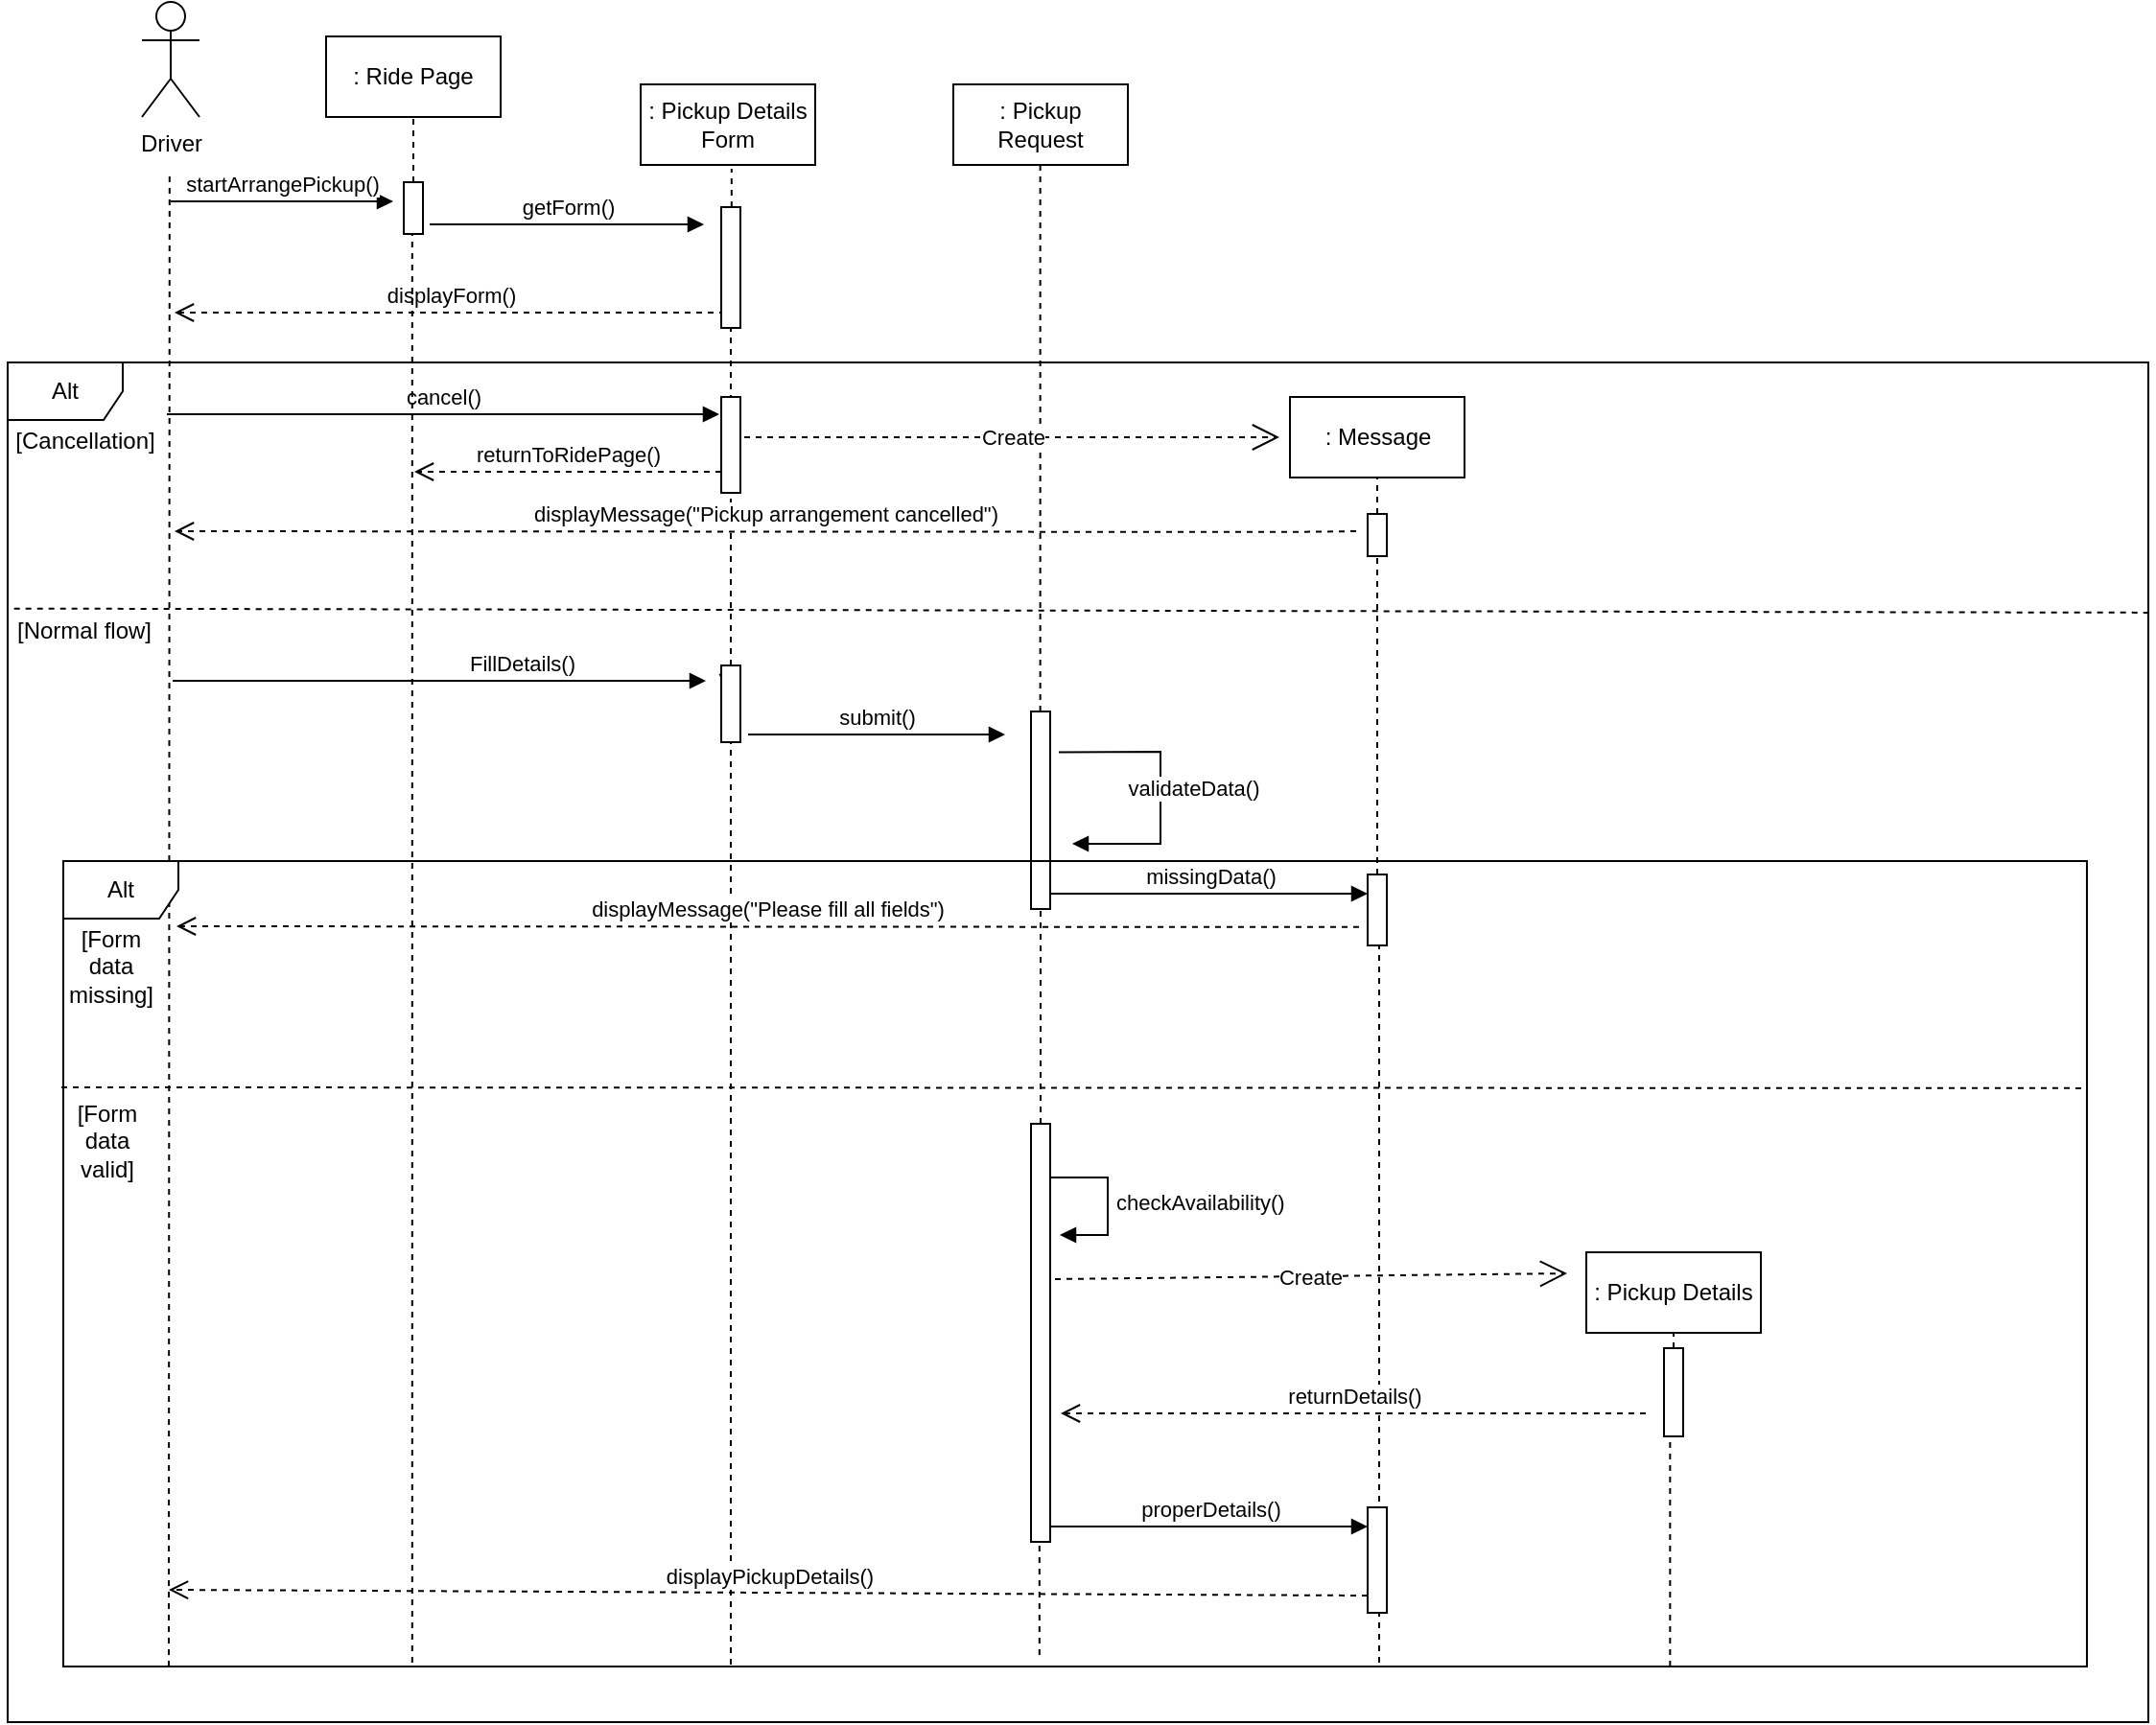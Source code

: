 <mxfile version="26.2.14">
  <diagram name="Page-1" id="2YBvvXClWsGukQMizWep">
    <mxGraphModel dx="1042" dy="578" grid="0" gridSize="10" guides="1" tooltips="1" connect="1" arrows="1" fold="1" page="0" pageScale="1" pageWidth="850" pageHeight="1100" background="none" math="0" shadow="0">
      <root>
        <mxCell id="0" />
        <mxCell id="1" parent="0" />
        <mxCell id="fQcYbc_jI2bmJIxMiMPl-1" value="Driver" style="shape=umlActor;verticalLabelPosition=bottom;verticalAlign=top;html=1;" parent="1" vertex="1">
          <mxGeometry x="398" y="35" width="30" height="60" as="geometry" />
        </mxCell>
        <mxCell id="fQcYbc_jI2bmJIxMiMPl-3" value="" style="endArrow=none;dashed=1;html=1;rounded=0;" parent="1" edge="1">
          <mxGeometry width="50" height="50" relative="1" as="geometry">
            <mxPoint x="412" y="903" as="sourcePoint" />
            <mxPoint x="412.41" y="123" as="targetPoint" />
          </mxGeometry>
        </mxCell>
        <mxCell id="fQcYbc_jI2bmJIxMiMPl-6" value=": Ride Page" style="html=1;whiteSpace=wrap;" parent="1" vertex="1">
          <mxGeometry x="494" y="53" width="91" height="42" as="geometry" />
        </mxCell>
        <mxCell id="fQcYbc_jI2bmJIxMiMPl-8" value=": Pickup Details Form" style="html=1;whiteSpace=wrap;" parent="1" vertex="1">
          <mxGeometry x="658" y="78" width="91" height="42" as="geometry" />
        </mxCell>
        <mxCell id="fQcYbc_jI2bmJIxMiMPl-9" value=": Pickup Request" style="html=1;whiteSpace=wrap;" parent="1" vertex="1">
          <mxGeometry x="821" y="78" width="91" height="42" as="geometry" />
        </mxCell>
        <mxCell id="fQcYbc_jI2bmJIxMiMPl-10" value=":&amp;nbsp;&lt;span style=&quot;background-color: transparent; color: light-dark(rgb(0, 0, 0), rgb(255, 255, 255));&quot;&gt;Message&lt;/span&gt;" style="html=1;whiteSpace=wrap;" parent="1" vertex="1">
          <mxGeometry x="996.5" y="241" width="91" height="42" as="geometry" />
        </mxCell>
        <mxCell id="fQcYbc_jI2bmJIxMiMPl-14" value="" style="endArrow=none;dashed=1;html=1;rounded=0;entryX=0.5;entryY=1;entryDx=0;entryDy=0;" parent="1" source="fQcYbc_jI2bmJIxMiMPl-39" target="fQcYbc_jI2bmJIxMiMPl-6" edge="1">
          <mxGeometry width="50" height="50" relative="1" as="geometry">
            <mxPoint x="538.91" y="901" as="sourcePoint" />
            <mxPoint x="539.32" y="121" as="targetPoint" />
          </mxGeometry>
        </mxCell>
        <mxCell id="fQcYbc_jI2bmJIxMiMPl-15" value="" style="endArrow=none;dashed=1;html=1;rounded=0;" parent="1" source="fQcYbc_jI2bmJIxMiMPl-23" edge="1">
          <mxGeometry width="50" height="50" relative="1" as="geometry">
            <mxPoint x="705" y="902" as="sourcePoint" />
            <mxPoint x="705.41" y="122" as="targetPoint" />
          </mxGeometry>
        </mxCell>
        <mxCell id="fQcYbc_jI2bmJIxMiMPl-16" value="" style="endArrow=none;dashed=1;html=1;rounded=0;" parent="1" source="fQcYbc_jI2bmJIxMiMPl-43" edge="1">
          <mxGeometry width="50" height="50" relative="1" as="geometry">
            <mxPoint x="865.91" y="897" as="sourcePoint" />
            <mxPoint x="866.32" y="117" as="targetPoint" />
          </mxGeometry>
        </mxCell>
        <mxCell id="fQcYbc_jI2bmJIxMiMPl-17" value="" style="endArrow=none;dashed=1;html=1;rounded=0;entryX=0.5;entryY=1;entryDx=0;entryDy=0;" parent="1" source="fQcYbc_jI2bmJIxMiMPl-33" target="fQcYbc_jI2bmJIxMiMPl-10" edge="1">
          <mxGeometry width="50" height="50" relative="1" as="geometry">
            <mxPoint x="1042.91" y="908" as="sourcePoint" />
            <mxPoint x="1046" y="294" as="targetPoint" />
          </mxGeometry>
        </mxCell>
        <mxCell id="fQcYbc_jI2bmJIxMiMPl-21" value="startArrangePickup()" style="html=1;verticalAlign=bottom;endArrow=block;curved=0;rounded=0;" parent="1" edge="1">
          <mxGeometry width="80" relative="1" as="geometry">
            <mxPoint x="413" y="139" as="sourcePoint" />
            <mxPoint x="529" y="139" as="targetPoint" />
          </mxGeometry>
        </mxCell>
        <mxCell id="fQcYbc_jI2bmJIxMiMPl-22" value="displayForm()" style="html=1;verticalAlign=bottom;endArrow=open;dashed=1;endSize=8;curved=0;rounded=0;" parent="1" edge="1">
          <mxGeometry relative="1" as="geometry">
            <mxPoint x="702" y="197" as="sourcePoint" />
            <mxPoint x="415" y="197" as="targetPoint" />
            <Array as="points">
              <mxPoint x="661" y="197" />
            </Array>
          </mxGeometry>
        </mxCell>
        <mxCell id="fQcYbc_jI2bmJIxMiMPl-24" value="" style="endArrow=none;dashed=1;html=1;rounded=0;" parent="1" source="fQcYbc_jI2bmJIxMiMPl-36" target="fQcYbc_jI2bmJIxMiMPl-23" edge="1">
          <mxGeometry width="50" height="50" relative="1" as="geometry">
            <mxPoint x="705" y="902" as="sourcePoint" />
            <mxPoint x="705.41" y="122" as="targetPoint" />
          </mxGeometry>
        </mxCell>
        <mxCell id="fQcYbc_jI2bmJIxMiMPl-23" value="" style="html=1;points=[[0,0,0,0,5],[0,1,0,0,-5],[1,0,0,0,5],[1,1,0,0,-5]];perimeter=orthogonalPerimeter;outlineConnect=0;targetShapes=umlLifeline;portConstraint=eastwest;newEdgeStyle={&quot;curved&quot;:0,&quot;rounded&quot;:0};" parent="1" vertex="1">
          <mxGeometry x="700" y="142" width="10" height="63" as="geometry" />
        </mxCell>
        <mxCell id="fQcYbc_jI2bmJIxMiMPl-28" value="cancel()" style="html=1;verticalAlign=bottom;endArrow=block;curved=0;rounded=0;" parent="1" edge="1">
          <mxGeometry width="80" relative="1" as="geometry">
            <mxPoint x="411" y="250" as="sourcePoint" />
            <mxPoint x="699" y="250" as="targetPoint" />
          </mxGeometry>
        </mxCell>
        <mxCell id="fQcYbc_jI2bmJIxMiMPl-29" value="returnToRidePage()" style="html=1;verticalAlign=bottom;endArrow=open;dashed=1;endSize=8;curved=0;rounded=0;" parent="1" edge="1">
          <mxGeometry relative="1" as="geometry">
            <mxPoint x="700" y="280" as="sourcePoint" />
            <mxPoint x="540" y="280" as="targetPoint" />
            <Array as="points">
              <mxPoint x="659" y="280" />
            </Array>
          </mxGeometry>
        </mxCell>
        <mxCell id="fQcYbc_jI2bmJIxMiMPl-30" value="" style="html=1;points=[[0,0,0,0,5],[0,1,0,0,-5],[1,0,0,0,5],[1,1,0,0,-5]];perimeter=orthogonalPerimeter;outlineConnect=0;targetShapes=umlLifeline;portConstraint=eastwest;newEdgeStyle={&quot;curved&quot;:0,&quot;rounded&quot;:0};" parent="1" vertex="1">
          <mxGeometry x="700" y="241" width="10" height="50" as="geometry" />
        </mxCell>
        <mxCell id="fQcYbc_jI2bmJIxMiMPl-31" value="FillDetails()" style="html=1;verticalAlign=bottom;endArrow=block;curved=0;rounded=0;" parent="1" source="fQcYbc_jI2bmJIxMiMPl-36" edge="1">
          <mxGeometry x="0.048" y="-107" width="80" relative="1" as="geometry">
            <mxPoint x="415" y="394" as="sourcePoint" />
            <mxPoint x="703" y="394" as="targetPoint" />
            <mxPoint as="offset" />
          </mxGeometry>
        </mxCell>
        <mxCell id="fQcYbc_jI2bmJIxMiMPl-32" value="Create" style="endArrow=open;endSize=12;dashed=1;html=1;rounded=0;" parent="1" edge="1">
          <mxGeometry width="160" relative="1" as="geometry">
            <mxPoint x="712" y="262" as="sourcePoint" />
            <mxPoint x="991" y="262" as="targetPoint" />
          </mxGeometry>
        </mxCell>
        <mxCell id="fQcYbc_jI2bmJIxMiMPl-34" value="" style="endArrow=none;dashed=1;html=1;rounded=0;" parent="1" source="fQcYbc_jI2bmJIxMiMPl-54" target="fQcYbc_jI2bmJIxMiMPl-33" edge="1">
          <mxGeometry width="50" height="50" relative="1" as="geometry">
            <mxPoint x="1042.91" y="908" as="sourcePoint" />
            <mxPoint x="1046" y="294" as="targetPoint" />
          </mxGeometry>
        </mxCell>
        <mxCell id="fQcYbc_jI2bmJIxMiMPl-33" value="" style="html=1;points=[[0,0,0,0,5],[0,1,0,0,-5],[1,0,0,0,5],[1,1,0,0,-5]];perimeter=orthogonalPerimeter;outlineConnect=0;targetShapes=umlLifeline;portConstraint=eastwest;newEdgeStyle={&quot;curved&quot;:0,&quot;rounded&quot;:0};" parent="1" vertex="1">
          <mxGeometry x="1037" y="302" width="10" height="22" as="geometry" />
        </mxCell>
        <mxCell id="fQcYbc_jI2bmJIxMiMPl-35" value="displayMessage(&quot;Pickup arrangement cancelled&quot;)" style="html=1;verticalAlign=bottom;endArrow=open;dashed=1;endSize=8;curved=0;rounded=0;" parent="1" edge="1">
          <mxGeometry x="0.001" relative="1" as="geometry">
            <mxPoint x="1031" y="311" as="sourcePoint" />
            <mxPoint x="415" y="311" as="targetPoint" />
            <Array as="points">
              <mxPoint x="999" y="311.41" />
            </Array>
            <mxPoint as="offset" />
          </mxGeometry>
        </mxCell>
        <mxCell id="fQcYbc_jI2bmJIxMiMPl-37" value="" style="endArrow=none;dashed=1;html=1;rounded=0;" parent="1" target="fQcYbc_jI2bmJIxMiMPl-36" edge="1">
          <mxGeometry width="50" height="50" relative="1" as="geometry">
            <mxPoint x="705" y="902" as="sourcePoint" />
            <mxPoint x="705" y="205" as="targetPoint" />
          </mxGeometry>
        </mxCell>
        <mxCell id="fQcYbc_jI2bmJIxMiMPl-38" value="" style="html=1;verticalAlign=bottom;endArrow=block;curved=0;rounded=0;" parent="1" edge="1">
          <mxGeometry width="80" relative="1" as="geometry">
            <mxPoint x="414" y="389" as="sourcePoint" />
            <mxPoint x="692" y="389" as="targetPoint" />
          </mxGeometry>
        </mxCell>
        <mxCell id="fQcYbc_jI2bmJIxMiMPl-36" value="" style="html=1;points=[[0,0,0,0,5],[0,1,0,0,-5],[1,0,0,0,5],[1,1,0,0,-5]];perimeter=orthogonalPerimeter;outlineConnect=0;targetShapes=umlLifeline;portConstraint=eastwest;newEdgeStyle={&quot;curved&quot;:0,&quot;rounded&quot;:0};" parent="1" vertex="1">
          <mxGeometry x="700" y="381" width="10" height="40" as="geometry" />
        </mxCell>
        <mxCell id="fQcYbc_jI2bmJIxMiMPl-40" value="" style="endArrow=none;dashed=1;html=1;rounded=0;" parent="1" target="fQcYbc_jI2bmJIxMiMPl-39" edge="1">
          <mxGeometry width="50" height="50" relative="1" as="geometry">
            <mxPoint x="538.91" y="901" as="sourcePoint" />
            <mxPoint x="539.32" y="121" as="targetPoint" />
          </mxGeometry>
        </mxCell>
        <mxCell id="fQcYbc_jI2bmJIxMiMPl-39" value="" style="html=1;points=[[0,0,0,0,5],[0,1,0,0,-5],[1,0,0,0,5],[1,1,0,0,-5]];perimeter=orthogonalPerimeter;outlineConnect=0;targetShapes=umlLifeline;portConstraint=eastwest;newEdgeStyle={&quot;curved&quot;:0,&quot;rounded&quot;:0};" parent="1" vertex="1">
          <mxGeometry x="534.5" y="129" width="10" height="27" as="geometry" />
        </mxCell>
        <mxCell id="fQcYbc_jI2bmJIxMiMPl-41" value="getForm()" style="html=1;verticalAlign=bottom;endArrow=block;curved=0;rounded=0;" parent="1" edge="1">
          <mxGeometry width="80" relative="1" as="geometry">
            <mxPoint x="548" y="151" as="sourcePoint" />
            <mxPoint x="691" y="151" as="targetPoint" />
          </mxGeometry>
        </mxCell>
        <mxCell id="fQcYbc_jI2bmJIxMiMPl-42" value="submit()" style="html=1;verticalAlign=bottom;endArrow=block;curved=0;rounded=0;" parent="1" edge="1">
          <mxGeometry width="80" relative="1" as="geometry">
            <mxPoint x="714" y="417" as="sourcePoint" />
            <mxPoint x="848" y="417" as="targetPoint" />
          </mxGeometry>
        </mxCell>
        <mxCell id="fQcYbc_jI2bmJIxMiMPl-44" value="" style="endArrow=none;dashed=1;html=1;rounded=0;" parent="1" source="fQcYbc_jI2bmJIxMiMPl-58" target="fQcYbc_jI2bmJIxMiMPl-43" edge="1">
          <mxGeometry width="50" height="50" relative="1" as="geometry">
            <mxPoint x="865.91" y="897" as="sourcePoint" />
            <mxPoint x="866.32" y="117" as="targetPoint" />
          </mxGeometry>
        </mxCell>
        <mxCell id="fQcYbc_jI2bmJIxMiMPl-43" value="" style="html=1;points=[[0,0,0,0,5],[0,1,0,0,-5],[1,0,0,0,5],[1,1,0,0,-5]];perimeter=orthogonalPerimeter;outlineConnect=0;targetShapes=umlLifeline;portConstraint=eastwest;newEdgeStyle={&quot;curved&quot;:0,&quot;rounded&quot;:0};" parent="1" vertex="1">
          <mxGeometry x="861.5" y="405" width="10" height="103" as="geometry" />
        </mxCell>
        <mxCell id="fQcYbc_jI2bmJIxMiMPl-45" value="validateData()" style="html=1;verticalAlign=bottom;endArrow=block;curved=0;rounded=0;" parent="1" edge="1">
          <mxGeometry x="0.102" y="17" width="80" relative="1" as="geometry">
            <mxPoint x="876" y="426.29" as="sourcePoint" />
            <mxPoint x="883" y="474" as="targetPoint" />
            <Array as="points">
              <mxPoint x="929" y="426" />
              <mxPoint x="929" y="458" />
              <mxPoint x="929" y="474" />
            </Array>
            <mxPoint as="offset" />
          </mxGeometry>
        </mxCell>
        <mxCell id="fQcYbc_jI2bmJIxMiMPl-49" value="" style="endArrow=none;dashed=1;html=1;rounded=0;" parent="1" source="fQcYbc_jI2bmJIxMiMPl-62" target="fQcYbc_jI2bmJIxMiMPl-11" edge="1">
          <mxGeometry width="50" height="50" relative="1" as="geometry">
            <mxPoint x="1193.91" y="1149" as="sourcePoint" />
            <mxPoint x="1194.32" y="369" as="targetPoint" />
          </mxGeometry>
        </mxCell>
        <mxCell id="fQcYbc_jI2bmJIxMiMPl-11" value=": Pickup Details" style="html=1;whiteSpace=wrap;" parent="1" vertex="1">
          <mxGeometry x="1151" y="687" width="91" height="42" as="geometry" />
        </mxCell>
        <mxCell id="fQcYbc_jI2bmJIxMiMPl-55" value="" style="endArrow=none;dashed=1;html=1;rounded=0;" parent="1" target="fQcYbc_jI2bmJIxMiMPl-54" edge="1">
          <mxGeometry width="50" height="50" relative="1" as="geometry">
            <mxPoint x="1043" y="901" as="sourcePoint" />
            <mxPoint x="1043" y="323" as="targetPoint" />
          </mxGeometry>
        </mxCell>
        <mxCell id="fQcYbc_jI2bmJIxMiMPl-54" value="" style="html=1;points=[[0,0,0,0,5],[0,1,0,0,-5],[1,0,0,0,5],[1,1,0,0,-5]];perimeter=orthogonalPerimeter;outlineConnect=0;targetShapes=umlLifeline;portConstraint=eastwest;newEdgeStyle={&quot;curved&quot;:0,&quot;rounded&quot;:0};" parent="1" vertex="1">
          <mxGeometry x="1037" y="490" width="10" height="37" as="geometry" />
        </mxCell>
        <mxCell id="fQcYbc_jI2bmJIxMiMPl-56" value="displayMessage(&quot;Please fill all fields&quot;)" style="html=1;verticalAlign=bottom;endArrow=open;dashed=1;endSize=8;curved=0;rounded=0;" parent="1" edge="1">
          <mxGeometry relative="1" as="geometry">
            <mxPoint x="1032.5" y="517.41" as="sourcePoint" />
            <mxPoint x="416" y="517" as="targetPoint" />
            <Array as="points">
              <mxPoint x="991.5" y="517.41" />
            </Array>
          </mxGeometry>
        </mxCell>
        <mxCell id="fQcYbc_jI2bmJIxMiMPl-59" value="" style="endArrow=none;dashed=1;html=1;rounded=0;" parent="1" target="fQcYbc_jI2bmJIxMiMPl-58" edge="1">
          <mxGeometry width="50" height="50" relative="1" as="geometry">
            <mxPoint x="865.91" y="897" as="sourcePoint" />
            <mxPoint x="866" y="554" as="targetPoint" />
          </mxGeometry>
        </mxCell>
        <mxCell id="fQcYbc_jI2bmJIxMiMPl-58" value="" style="html=1;points=[[0,0,0,0,5],[0,1,0,0,-5],[1,0,0,0,5],[1,1,0,0,-5]];perimeter=orthogonalPerimeter;outlineConnect=0;targetShapes=umlLifeline;portConstraint=eastwest;newEdgeStyle={&quot;curved&quot;:0,&quot;rounded&quot;:0};" parent="1" vertex="1">
          <mxGeometry x="861.5" y="620" width="10" height="218" as="geometry" />
        </mxCell>
        <mxCell id="fQcYbc_jI2bmJIxMiMPl-60" value="Create" style="endArrow=open;endSize=12;dashed=1;html=1;rounded=0;" parent="1" edge="1">
          <mxGeometry width="160" relative="1" as="geometry">
            <mxPoint x="874" y="701" as="sourcePoint" />
            <mxPoint x="1141" y="698" as="targetPoint" />
          </mxGeometry>
        </mxCell>
        <mxCell id="fQcYbc_jI2bmJIxMiMPl-61" value="returnDetails()" style="html=1;verticalAlign=bottom;endArrow=open;dashed=1;endSize=8;curved=0;rounded=0;" parent="1" edge="1">
          <mxGeometry relative="1" as="geometry">
            <mxPoint x="1182" y="771" as="sourcePoint" />
            <mxPoint x="877" y="771" as="targetPoint" />
            <Array as="points">
              <mxPoint x="1141" y="771" />
            </Array>
          </mxGeometry>
        </mxCell>
        <mxCell id="fQcYbc_jI2bmJIxMiMPl-63" value="" style="endArrow=none;dashed=1;html=1;rounded=0;exitX=0.794;exitY=1;exitDx=0;exitDy=0;exitPerimeter=0;" parent="1" source="fQcYbc_jI2bmJIxMiMPl-65" target="fQcYbc_jI2bmJIxMiMPl-62" edge="1">
          <mxGeometry width="50" height="50" relative="1" as="geometry">
            <mxPoint x="1193.91" y="1149" as="sourcePoint" />
            <mxPoint x="1196" y="729" as="targetPoint" />
          </mxGeometry>
        </mxCell>
        <mxCell id="fQcYbc_jI2bmJIxMiMPl-62" value="" style="html=1;points=[[0,0,0,0,5],[0,1,0,0,-5],[1,0,0,0,5],[1,1,0,0,-5]];perimeter=orthogonalPerimeter;outlineConnect=0;targetShapes=umlLifeline;portConstraint=eastwest;newEdgeStyle={&quot;curved&quot;:0,&quot;rounded&quot;:0};" parent="1" vertex="1">
          <mxGeometry x="1191.5" y="737" width="10" height="46" as="geometry" />
        </mxCell>
        <mxCell id="fQcYbc_jI2bmJIxMiMPl-65" value="Alt" style="shape=umlFrame;whiteSpace=wrap;html=1;pointerEvents=0;" parent="1" vertex="1">
          <mxGeometry x="357" y="483" width="1055" height="420" as="geometry" />
        </mxCell>
        <mxCell id="fQcYbc_jI2bmJIxMiMPl-66" value="Alt" style="shape=umlFrame;whiteSpace=wrap;html=1;pointerEvents=0;" parent="1" vertex="1">
          <mxGeometry x="328" y="223" width="1116" height="709" as="geometry" />
        </mxCell>
        <mxCell id="fQcYbc_jI2bmJIxMiMPl-67" value="[Cancellation]" style="text;html=1;align=center;verticalAlign=middle;whiteSpace=wrap;rounded=0;" parent="1" vertex="1">
          <mxGeometry x="349" y="252" width="39" height="23" as="geometry" />
        </mxCell>
        <mxCell id="fQcYbc_jI2bmJIxMiMPl-68" value="[Form data missing]" style="text;html=1;align=center;verticalAlign=middle;whiteSpace=wrap;rounded=0;" parent="1" vertex="1">
          <mxGeometry x="353" y="532" width="57.5" height="12" as="geometry" />
        </mxCell>
        <mxCell id="fQcYbc_jI2bmJIxMiMPl-70" value="" style="html=1;points=[[0,0,0,0,5],[0,1,0,0,-5],[1,0,0,0,5],[1,1,0,0,-5]];perimeter=orthogonalPerimeter;outlineConnect=0;targetShapes=umlLifeline;portConstraint=eastwest;newEdgeStyle={&quot;curved&quot;:0,&quot;rounded&quot;:0};" parent="1" vertex="1">
          <mxGeometry x="1037" y="820" width="10" height="55" as="geometry" />
        </mxCell>
        <mxCell id="fQcYbc_jI2bmJIxMiMPl-73" value="" style="endArrow=none;dashed=1;html=1;rounded=0;entryX=1;entryY=0.282;entryDx=0;entryDy=0;entryPerimeter=0;" parent="1" target="fQcYbc_jI2bmJIxMiMPl-65" edge="1">
          <mxGeometry width="50" height="50" relative="1" as="geometry">
            <mxPoint x="356" y="601" as="sourcePoint" />
            <mxPoint x="410.5" y="568" as="targetPoint" />
          </mxGeometry>
        </mxCell>
        <mxCell id="fQcYbc_jI2bmJIxMiMPl-74" value="[Form data valid]" style="text;html=1;align=center;verticalAlign=middle;whiteSpace=wrap;rounded=0;" parent="1" vertex="1">
          <mxGeometry x="357" y="623" width="46" height="12" as="geometry" />
        </mxCell>
        <mxCell id="fQcYbc_jI2bmJIxMiMPl-76" value="displayPickupDetails()" style="html=1;verticalAlign=bottom;endArrow=open;dashed=1;endSize=8;curved=0;rounded=0;" parent="1" edge="1">
          <mxGeometry relative="1" as="geometry">
            <mxPoint x="1037" y="866" as="sourcePoint" />
            <mxPoint x="412" y="863" as="targetPoint" />
          </mxGeometry>
        </mxCell>
        <mxCell id="fQcYbc_jI2bmJIxMiMPl-77" value="" style="endArrow=none;dashed=1;html=1;rounded=0;exitX=0.003;exitY=0.181;exitDx=0;exitDy=0;exitPerimeter=0;entryX=1.001;entryY=0.184;entryDx=0;entryDy=0;entryPerimeter=0;" parent="1" source="fQcYbc_jI2bmJIxMiMPl-66" target="fQcYbc_jI2bmJIxMiMPl-66" edge="1">
          <mxGeometry width="50" height="50" relative="1" as="geometry">
            <mxPoint x="865" y="533" as="sourcePoint" />
            <mxPoint x="915" y="483" as="targetPoint" />
          </mxGeometry>
        </mxCell>
        <mxCell id="fQcYbc_jI2bmJIxMiMPl-78" value="[Normal&amp;nbsp;&lt;span style=&quot;background-color: transparent; color: light-dark(rgb(0, 0, 0), rgb(255, 255, 255));&quot;&gt;flow]&lt;/span&gt;" style="text;html=1;align=center;verticalAlign=middle;whiteSpace=wrap;rounded=0;" parent="1" vertex="1">
          <mxGeometry x="324" y="358" width="88" height="9" as="geometry" />
        </mxCell>
        <mxCell id="fQcYbc_jI2bmJIxMiMPl-83" value="missingData()" style="html=1;verticalAlign=bottom;endArrow=block;curved=0;rounded=0;" parent="1" edge="1">
          <mxGeometry width="80" relative="1" as="geometry">
            <mxPoint x="871.5" y="500" as="sourcePoint" />
            <mxPoint x="1037" y="500" as="targetPoint" />
          </mxGeometry>
        </mxCell>
        <mxCell id="fQcYbc_jI2bmJIxMiMPl-84" value="properDetails()" style="html=1;verticalAlign=bottom;endArrow=block;curved=0;rounded=0;" parent="1" edge="1">
          <mxGeometry width="80" relative="1" as="geometry">
            <mxPoint x="871.5" y="830" as="sourcePoint" />
            <mxPoint x="1037" y="830" as="targetPoint" />
          </mxGeometry>
        </mxCell>
        <mxCell id="u9X9rXUuOWxtlfTBvKwN-4" value="&lt;span style=&quot;text-align: center;&quot;&gt;checkAvailability()&lt;/span&gt;" style="html=1;align=left;spacingLeft=2;endArrow=block;rounded=0;edgeStyle=orthogonalEdgeStyle;curved=0;rounded=0;" edge="1" parent="1">
          <mxGeometry relative="1" as="geometry">
            <mxPoint x="871.5" y="648" as="sourcePoint" />
            <Array as="points">
              <mxPoint x="901.5" y="678" />
            </Array>
            <mxPoint x="876.5" y="678" as="targetPoint" />
          </mxGeometry>
        </mxCell>
      </root>
    </mxGraphModel>
  </diagram>
</mxfile>

